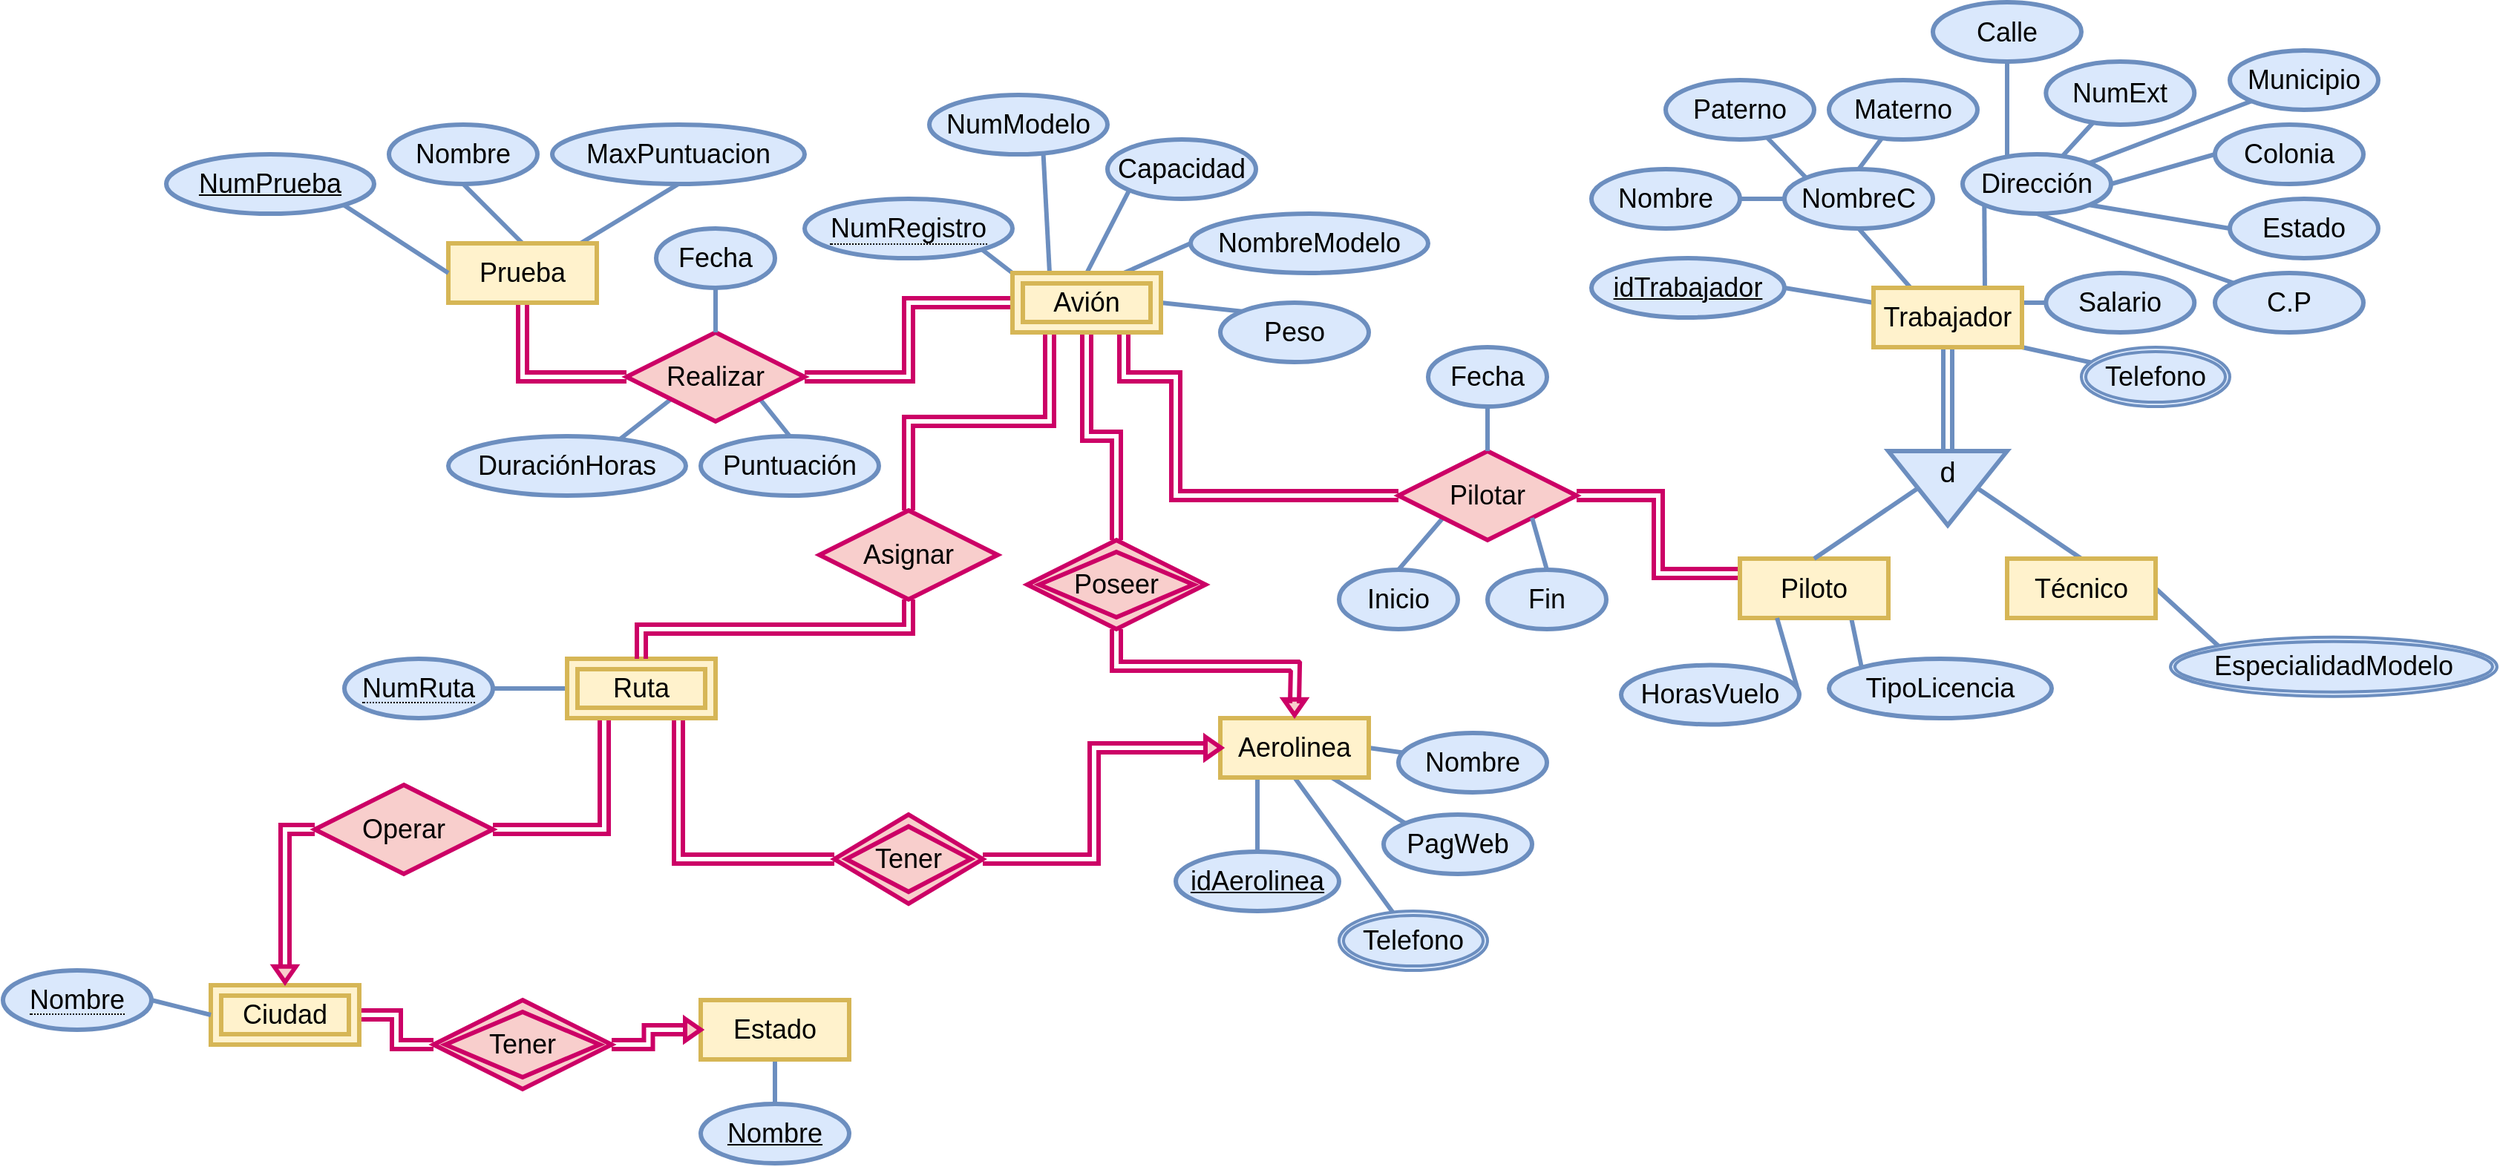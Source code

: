 <mxfile version="17.2.1" type="device"><diagram id="A4r5_tdKXb30v9q9ZxnF" name="Página-1"><mxGraphModel dx="1623" dy="566" grid="1" gridSize="10" guides="1" tooltips="1" connect="1" arrows="1" fold="1" page="1" pageScale="1" pageWidth="827" pageHeight="1169" math="0" shadow="0"><root><mxCell id="0"/><mxCell id="1" parent="0"/><mxCell id="NPXlaMfW9_YhhCIOOWwD-1" style="rounded=0;orthogonalLoop=1;jettySize=auto;html=1;exitX=0;exitY=0;exitDx=0;exitDy=0;endArrow=none;endFill=0;strokeWidth=3;entryX=1;entryY=1;entryDx=0;entryDy=0;fillColor=#dae8fc;strokeColor=#6c8ebf;" parent="1" source="NPXlaMfW9_YhhCIOOWwD-85" target="NPXlaMfW9_YhhCIOOWwD-88" edge="1"><mxGeometry relative="1" as="geometry"><mxPoint x="229.497" y="204.142" as="targetPoint"/><mxPoint x="260" y="260" as="sourcePoint"/></mxGeometry></mxCell><mxCell id="NPXlaMfW9_YhhCIOOWwD-2" style="rounded=0;orthogonalLoop=1;jettySize=auto;html=1;exitX=0.25;exitY=0;exitDx=0;exitDy=0;endArrow=none;endFill=0;strokeWidth=3;entryX=0.64;entryY=1;entryDx=0;entryDy=0;entryPerimeter=0;fillColor=#dae8fc;strokeColor=#6c8ebf;" parent="1" source="NPXlaMfW9_YhhCIOOWwD-85" target="NPXlaMfW9_YhhCIOOWwD-5" edge="1"><mxGeometry relative="1" as="geometry"><mxPoint x="196.75" y="168.844" as="targetPoint"/><mxPoint x="285" y="240" as="sourcePoint"/></mxGeometry></mxCell><mxCell id="NPXlaMfW9_YhhCIOOWwD-3" style="edgeStyle=none;rounded=0;orthogonalLoop=1;jettySize=auto;html=1;endArrow=none;endFill=0;strokeWidth=3;fillColor=#dae8fc;strokeColor=#6c8ebf;startArrow=none;exitX=0.75;exitY=0;exitDx=0;exitDy=0;entryX=0;entryY=0.5;entryDx=0;entryDy=0;" parent="1" source="NPXlaMfW9_YhhCIOOWwD-85" target="NPXlaMfW9_YhhCIOOWwD-7" edge="1"><mxGeometry relative="1" as="geometry"><mxPoint x="400" y="160" as="targetPoint"/><mxPoint x="330" y="240" as="sourcePoint"/></mxGeometry></mxCell><mxCell id="NPXlaMfW9_YhhCIOOWwD-4" style="edgeStyle=none;rounded=0;orthogonalLoop=1;jettySize=auto;html=1;exitX=1;exitY=0.5;exitDx=0;exitDy=0;endArrow=none;endFill=0;strokeWidth=3;fillColor=#dae8fc;strokeColor=#6c8ebf;entryX=0;entryY=0;entryDx=0;entryDy=0;" parent="1" source="NPXlaMfW9_YhhCIOOWwD-85" target="NPXlaMfW9_YhhCIOOWwD-8" edge="1"><mxGeometry relative="1" as="geometry"><mxPoint x="390" y="260" as="targetPoint"/><mxPoint x="360" y="260" as="sourcePoint"/></mxGeometry></mxCell><mxCell id="NPXlaMfW9_YhhCIOOWwD-5" value="&lt;font style=&quot;font-size: 18px&quot;&gt;NumModelo&lt;/font&gt;" style="ellipse;whiteSpace=wrap;html=1;align=center;strokeWidth=3;fillColor=#dae8fc;strokeColor=#6c8ebf;" parent="1" vertex="1"><mxGeometry x="194" y="100" width="120" height="40" as="geometry"/></mxCell><mxCell id="NPXlaMfW9_YhhCIOOWwD-6" value="&lt;font style=&quot;font-size: 18px&quot;&gt;Capacidad&lt;/font&gt;" style="ellipse;whiteSpace=wrap;html=1;align=center;strokeWidth=3;fillColor=#dae8fc;strokeColor=#6c8ebf;" parent="1" vertex="1"><mxGeometry x="314" y="130" width="100" height="40" as="geometry"/></mxCell><mxCell id="NPXlaMfW9_YhhCIOOWwD-7" value="&lt;font style=&quot;font-size: 18px&quot;&gt;NombreModelo&lt;/font&gt;" style="ellipse;whiteSpace=wrap;html=1;align=center;strokeWidth=3;fillColor=#dae8fc;strokeColor=#6c8ebf;" parent="1" vertex="1"><mxGeometry x="370" y="180" width="160" height="40" as="geometry"/></mxCell><mxCell id="NPXlaMfW9_YhhCIOOWwD-8" value="&lt;font style=&quot;font-size: 18px&quot;&gt;Peso&lt;/font&gt;" style="ellipse;whiteSpace=wrap;html=1;align=center;strokeWidth=3;fillColor=#dae8fc;strokeColor=#6c8ebf;" parent="1" vertex="1"><mxGeometry x="390" y="240" width="100" height="40" as="geometry"/></mxCell><mxCell id="NPXlaMfW9_YhhCIOOWwD-9" style="edgeStyle=orthogonalEdgeStyle;rounded=0;orthogonalLoop=1;jettySize=auto;html=1;exitX=0.5;exitY=1;exitDx=0;exitDy=0;entryX=0.5;entryY=0;entryDx=0;entryDy=0;fontSize=18;endArrow=none;endFill=0;strokeWidth=3;fillColor=#f8cecc;strokeColor=#CC0066;shape=link;" parent="1" source="NPXlaMfW9_YhhCIOOWwD-85" target="NPXlaMfW9_YhhCIOOWwD-87" edge="1"><mxGeometry relative="1" as="geometry"><mxPoint x="310" y="280" as="sourcePoint"/><mxPoint x="320" y="400" as="targetPoint"/></mxGeometry></mxCell><mxCell id="NPXlaMfW9_YhhCIOOWwD-10" style="edgeStyle=none;rounded=0;orthogonalLoop=1;jettySize=auto;html=1;exitX=0.5;exitY=0;exitDx=0;exitDy=0;entryX=0;entryY=1;entryDx=0;entryDy=0;fontSize=18;endArrow=none;endFill=0;strokeWidth=3;fillColor=#dae8fc;strokeColor=#6c8ebf;" parent="1" source="NPXlaMfW9_YhhCIOOWwD-85" target="NPXlaMfW9_YhhCIOOWwD-6" edge="1"><mxGeometry relative="1" as="geometry"><mxPoint x="310" y="240" as="sourcePoint"/></mxGeometry></mxCell><mxCell id="NPXlaMfW9_YhhCIOOWwD-11" style="edgeStyle=orthogonalEdgeStyle;rounded=0;orthogonalLoop=1;jettySize=auto;html=1;entryX=1;entryY=0.5;entryDx=0;entryDy=0;fontSize=18;endArrow=none;endFill=0;strokeWidth=3;fillColor=#f8cecc;strokeColor=#CC0066;shape=link;" parent="1" source="NPXlaMfW9_YhhCIOOWwD-85" target="NPXlaMfW9_YhhCIOOWwD-82" edge="1"><mxGeometry relative="1" as="geometry"><mxPoint x="260" y="270" as="sourcePoint"/></mxGeometry></mxCell><mxCell id="NPXlaMfW9_YhhCIOOWwD-12" style="rounded=0;orthogonalLoop=1;jettySize=auto;html=1;exitX=0;exitY=0.25;exitDx=0;exitDy=0;endArrow=none;endFill=0;strokeWidth=3;entryX=1;entryY=0.5;entryDx=0;entryDy=0;fillColor=#dae8fc;strokeColor=#6c8ebf;" parent="1" source="NPXlaMfW9_YhhCIOOWwD-25" target="NPXlaMfW9_YhhCIOOWwD-16" edge="1"><mxGeometry relative="1" as="geometry"><mxPoint x="730" y="260" as="targetPoint"/><mxPoint x="830" y="260" as="sourcePoint"/></mxGeometry></mxCell><mxCell id="NPXlaMfW9_YhhCIOOWwD-13" style="edgeStyle=none;rounded=0;orthogonalLoop=1;jettySize=auto;html=1;exitX=0.25;exitY=0;exitDx=0;exitDy=0;endArrow=none;endFill=0;entryX=0.5;entryY=1;entryDx=0;entryDy=0;strokeWidth=3;fillColor=#dae8fc;strokeColor=#6c8ebf;" parent="1" source="NPXlaMfW9_YhhCIOOWwD-25" target="NPXlaMfW9_YhhCIOOWwD-20" edge="1"><mxGeometry relative="1" as="geometry"><mxPoint x="880" y="120" as="targetPoint"/><mxPoint x="880" y="240" as="sourcePoint"/></mxGeometry></mxCell><mxCell id="NPXlaMfW9_YhhCIOOWwD-14" style="edgeStyle=none;rounded=0;orthogonalLoop=1;jettySize=auto;html=1;exitX=0.75;exitY=0;exitDx=0;exitDy=0;endArrow=none;endFill=0;strokeWidth=3;entryX=0;entryY=1;entryDx=0;entryDy=0;fillColor=#dae8fc;strokeColor=#6c8ebf;" parent="1" source="NPXlaMfW9_YhhCIOOWwD-25" target="NPXlaMfW9_YhhCIOOWwD-49" edge="1"><mxGeometry relative="1" as="geometry"><mxPoint x="953.531" y="196.968" as="targetPoint"/><mxPoint x="905" y="240" as="sourcePoint"/></mxGeometry></mxCell><mxCell id="NPXlaMfW9_YhhCIOOWwD-15" style="edgeStyle=none;rounded=0;orthogonalLoop=1;jettySize=auto;html=1;exitX=1;exitY=0.25;exitDx=0;exitDy=0;endArrow=none;endFill=0;strokeWidth=3;entryX=0;entryY=0.5;entryDx=0;entryDy=0;fillColor=#dae8fc;strokeColor=#6c8ebf;" parent="1" source="NPXlaMfW9_YhhCIOOWwD-25" target="NPXlaMfW9_YhhCIOOWwD-21" edge="1"><mxGeometry relative="1" as="geometry"><mxPoint x="960" y="260" as="targetPoint"/><mxPoint x="930" y="260" as="sourcePoint"/></mxGeometry></mxCell><mxCell id="NPXlaMfW9_YhhCIOOWwD-16" value="&lt;span style=&quot;font-size: 18px&quot;&gt;idTrabajador&lt;/span&gt;" style="ellipse;whiteSpace=wrap;html=1;align=center;fontStyle=4;strokeWidth=3;fillColor=#dae8fc;strokeColor=#6c8ebf;" parent="1" vertex="1"><mxGeometry x="640" y="210" width="130" height="40" as="geometry"/></mxCell><mxCell id="NPXlaMfW9_YhhCIOOWwD-17" style="edgeStyle=none;rounded=0;orthogonalLoop=1;jettySize=auto;html=1;exitX=0;exitY=0;exitDx=0;exitDy=0;endArrow=none;endFill=0;strokeWidth=3;fillColor=#dae8fc;strokeColor=#6c8ebf;" parent="1" source="NPXlaMfW9_YhhCIOOWwD-20" target="NPXlaMfW9_YhhCIOOWwD-27" edge="1"><mxGeometry relative="1" as="geometry"><mxPoint x="880" y="50" as="targetPoint"/></mxGeometry></mxCell><mxCell id="NPXlaMfW9_YhhCIOOWwD-18" style="edgeStyle=none;rounded=0;orthogonalLoop=1;jettySize=auto;html=1;exitX=0;exitY=0.5;exitDx=0;exitDy=0;endArrow=none;endFill=0;strokeWidth=3;fillColor=#dae8fc;strokeColor=#6c8ebf;" parent="1" source="NPXlaMfW9_YhhCIOOWwD-20" target="NPXlaMfW9_YhhCIOOWwD-26" edge="1"><mxGeometry relative="1" as="geometry"><mxPoint x="800" y="80" as="targetPoint"/></mxGeometry></mxCell><mxCell id="NPXlaMfW9_YhhCIOOWwD-19" style="edgeStyle=none;rounded=0;orthogonalLoop=1;jettySize=auto;html=1;exitX=0.5;exitY=0;exitDx=0;exitDy=0;endArrow=none;endFill=0;strokeWidth=3;fillColor=#dae8fc;strokeColor=#6c8ebf;" parent="1" source="NPXlaMfW9_YhhCIOOWwD-20" target="NPXlaMfW9_YhhCIOOWwD-28" edge="1"><mxGeometry relative="1" as="geometry"><mxPoint x="960" y="80" as="targetPoint"/></mxGeometry></mxCell><mxCell id="NPXlaMfW9_YhhCIOOWwD-20" value="&lt;font style=&quot;font-size: 18px&quot;&gt;NombreC&lt;/font&gt;" style="ellipse;whiteSpace=wrap;html=1;align=center;strokeWidth=3;fillColor=#dae8fc;strokeColor=#6c8ebf;" parent="1" vertex="1"><mxGeometry x="770" y="150" width="100" height="40" as="geometry"/></mxCell><mxCell id="NPXlaMfW9_YhhCIOOWwD-21" value="&lt;font style=&quot;font-size: 18px&quot;&gt;Salario&lt;/font&gt;" style="ellipse;whiteSpace=wrap;html=1;align=center;strokeWidth=3;fillColor=#dae8fc;strokeColor=#6c8ebf;" parent="1" vertex="1"><mxGeometry x="946.15" y="220" width="100" height="40" as="geometry"/></mxCell><mxCell id="NPXlaMfW9_YhhCIOOWwD-22" style="edgeStyle=none;rounded=0;orthogonalLoop=1;jettySize=auto;html=1;exitX=1;exitY=1;exitDx=0;exitDy=0;endArrow=none;endFill=0;strokeWidth=3;fillColor=#dae8fc;strokeColor=#6c8ebf;" parent="1" source="NPXlaMfW9_YhhCIOOWwD-25" target="NPXlaMfW9_YhhCIOOWwD-29" edge="1"><mxGeometry relative="1" as="geometry"><mxPoint x="986.147" y="315.281" as="targetPoint"/></mxGeometry></mxCell><mxCell id="NPXlaMfW9_YhhCIOOWwD-23" style="edgeStyle=orthogonalEdgeStyle;rounded=0;orthogonalLoop=1;jettySize=auto;html=1;exitX=0;exitY=0.25;exitDx=0;exitDy=0;entryX=1;entryY=0.5;entryDx=0;entryDy=0;fontSize=18;endArrow=none;endFill=0;strokeWidth=3;fillColor=#f8cecc;strokeColor=#CC0066;shape=link;" parent="1" source="NPXlaMfW9_YhhCIOOWwD-62" target="NPXlaMfW9_YhhCIOOWwD-60" edge="1"><mxGeometry relative="1" as="geometry"/></mxCell><mxCell id="NPXlaMfW9_YhhCIOOWwD-24" style="edgeStyle=none;rounded=0;orthogonalLoop=1;jettySize=auto;html=1;exitX=0.5;exitY=1;exitDx=0;exitDy=0;entryX=0.5;entryY=1;entryDx=0;entryDy=0;fontSize=18;endArrow=none;endFill=0;strokeWidth=3;entryPerimeter=0;shape=link;fillColor=#dae8fc;strokeColor=#6c8ebf;" parent="1" source="NPXlaMfW9_YhhCIOOWwD-25" target="NPXlaMfW9_YhhCIOOWwD-68" edge="1"><mxGeometry relative="1" as="geometry"/></mxCell><mxCell id="NPXlaMfW9_YhhCIOOWwD-25" value="&lt;span style=&quot;font-size: 18px&quot;&gt;Trabajador&lt;/span&gt;" style="whiteSpace=wrap;html=1;align=center;strokeWidth=3;fillColor=#fff2cc;strokeColor=#d6b656;" parent="1" vertex="1"><mxGeometry x="830" y="230" width="100" height="40" as="geometry"/></mxCell><mxCell id="NPXlaMfW9_YhhCIOOWwD-26" value="&lt;font style=&quot;font-size: 18px&quot;&gt;Nombre&lt;/font&gt;" style="ellipse;whiteSpace=wrap;html=1;align=center;strokeWidth=3;fillColor=#dae8fc;strokeColor=#6c8ebf;" parent="1" vertex="1"><mxGeometry x="640" y="150" width="100" height="40" as="geometry"/></mxCell><mxCell id="NPXlaMfW9_YhhCIOOWwD-27" value="&lt;font style=&quot;font-size: 18px&quot;&gt;Paterno&lt;/font&gt;" style="ellipse;whiteSpace=wrap;html=1;align=center;strokeWidth=3;fillColor=#dae8fc;strokeColor=#6c8ebf;" parent="1" vertex="1"><mxGeometry x="690" y="90" width="100" height="40" as="geometry"/></mxCell><mxCell id="NPXlaMfW9_YhhCIOOWwD-28" value="&lt;font style=&quot;font-size: 18px&quot;&gt;Materno&lt;/font&gt;" style="ellipse;whiteSpace=wrap;html=1;align=center;strokeWidth=3;fillColor=#dae8fc;strokeColor=#6c8ebf;" parent="1" vertex="1"><mxGeometry x="800" y="90" width="100" height="40" as="geometry"/></mxCell><mxCell id="NPXlaMfW9_YhhCIOOWwD-29" value="&lt;font style=&quot;font-size: 18px&quot;&gt;Telefono&lt;/font&gt;" style="ellipse;shape=doubleEllipse;margin=3;whiteSpace=wrap;html=1;align=center;strokeWidth=2;fillColor=#dae8fc;strokeColor=#6c8ebf;" parent="1" vertex="1"><mxGeometry x="969.997" y="270.001" width="100" height="40" as="geometry"/></mxCell><mxCell id="NPXlaMfW9_YhhCIOOWwD-30" style="edgeStyle=none;rounded=0;orthogonalLoop=1;jettySize=auto;html=1;exitX=0.75;exitY=1;exitDx=0;exitDy=0;endArrow=none;endFill=0;strokeWidth=3;entryX=0;entryY=0;entryDx=0;entryDy=0;fillColor=#dae8fc;strokeColor=#6c8ebf;" parent="1" source="NPXlaMfW9_YhhCIOOWwD-35" target="NPXlaMfW9_YhhCIOOWwD-31" edge="1"><mxGeometry relative="1" as="geometry"><mxPoint x="340" y="580" as="targetPoint"/><mxPoint x="340" y="700" as="sourcePoint"/></mxGeometry></mxCell><mxCell id="NPXlaMfW9_YhhCIOOWwD-31" value="&lt;font style=&quot;font-size: 18px&quot;&gt;PagWeb&lt;/font&gt;" style="ellipse;whiteSpace=wrap;html=1;align=center;strokeWidth=3;fillColor=#dae8fc;strokeColor=#6c8ebf;" parent="1" vertex="1"><mxGeometry x="500" y="585" width="100" height="40" as="geometry"/></mxCell><mxCell id="NPXlaMfW9_YhhCIOOWwD-32" style="edgeStyle=none;rounded=0;orthogonalLoop=1;jettySize=auto;html=1;exitX=0.5;exitY=1;exitDx=0;exitDy=0;endArrow=none;endFill=0;strokeWidth=3;fillColor=#dae8fc;strokeColor=#6c8ebf;" parent="1" source="NPXlaMfW9_YhhCIOOWwD-35" target="NPXlaMfW9_YhhCIOOWwD-36" edge="1"><mxGeometry relative="1" as="geometry"><mxPoint x="446.147" y="775.281" as="targetPoint"/></mxGeometry></mxCell><mxCell id="NPXlaMfW9_YhhCIOOWwD-33" style="edgeStyle=none;rounded=0;orthogonalLoop=1;jettySize=auto;html=1;exitX=1;exitY=0.5;exitDx=0;exitDy=0;endArrow=none;endFill=0;strokeWidth=3;fillColor=#dae8fc;strokeColor=#6c8ebf;" parent="1" source="NPXlaMfW9_YhhCIOOWwD-35" target="NPXlaMfW9_YhhCIOOWwD-38" edge="1"><mxGeometry relative="1" as="geometry"><mxPoint x="480.0" y="640" as="targetPoint"/></mxGeometry></mxCell><mxCell id="NPXlaMfW9_YhhCIOOWwD-34" style="rounded=0;orthogonalLoop=1;jettySize=auto;html=1;exitX=0.25;exitY=1;exitDx=0;exitDy=0;entryX=0.5;entryY=0;entryDx=0;entryDy=0;fontSize=18;endArrow=none;endFill=0;strokeWidth=3;fillColor=#dae8fc;strokeColor=#6c8ebf;" parent="1" source="NPXlaMfW9_YhhCIOOWwD-35" target="NPXlaMfW9_YhhCIOOWwD-37" edge="1"><mxGeometry relative="1" as="geometry"/></mxCell><mxCell id="NPXlaMfW9_YhhCIOOWwD-35" value="&lt;font style=&quot;font-size: 18px&quot;&gt;Aerolinea&lt;/font&gt;" style="whiteSpace=wrap;html=1;align=center;strokeWidth=3;fillColor=#fff2cc;strokeColor=#d6b656;" parent="1" vertex="1"><mxGeometry x="390" y="520" width="100" height="40" as="geometry"/></mxCell><mxCell id="NPXlaMfW9_YhhCIOOWwD-36" value="&lt;font style=&quot;font-size: 18px&quot;&gt;Telefono&lt;/font&gt;" style="ellipse;shape=doubleEllipse;margin=3;whiteSpace=wrap;html=1;align=center;strokeWidth=2;fillColor=#dae8fc;strokeColor=#6c8ebf;" parent="1" vertex="1"><mxGeometry x="469.997" y="650.001" width="100" height="40" as="geometry"/></mxCell><mxCell id="NPXlaMfW9_YhhCIOOWwD-37" value="&lt;font style=&quot;font-size: 18px&quot;&gt;idAerolinea&lt;/font&gt;" style="ellipse;whiteSpace=wrap;html=1;align=center;fontStyle=4;strokeWidth=3;fillColor=#dae8fc;strokeColor=#6c8ebf;" parent="1" vertex="1"><mxGeometry x="360" y="610" width="110" height="40" as="geometry"/></mxCell><mxCell id="NPXlaMfW9_YhhCIOOWwD-38" value="&lt;font style=&quot;font-size: 18px&quot;&gt;Nombre&lt;/font&gt;" style="ellipse;whiteSpace=wrap;html=1;align=center;strokeWidth=3;fillColor=#dae8fc;strokeColor=#6c8ebf;" parent="1" vertex="1"><mxGeometry x="510.0" y="530" width="100" height="40" as="geometry"/></mxCell><mxCell id="NPXlaMfW9_YhhCIOOWwD-39" style="edgeStyle=orthogonalEdgeStyle;rounded=0;orthogonalLoop=1;jettySize=auto;html=1;exitX=0.75;exitY=1;exitDx=0;exitDy=0;entryX=0;entryY=0.5;entryDx=0;entryDy=0;fontSize=18;endArrow=none;endFill=0;strokeWidth=3;fillColor=#f8cecc;strokeColor=#CC0066;shape=link;" parent="1" source="NPXlaMfW9_YhhCIOOWwD-104" target="NPXlaMfW9_YhhCIOOWwD-102" edge="1"><mxGeometry relative="1" as="geometry"><mxPoint x="25" y="530" as="sourcePoint"/><mxPoint x="130" y="615" as="targetPoint"/></mxGeometry></mxCell><mxCell id="NPXlaMfW9_YhhCIOOWwD-40" style="edgeStyle=orthogonalEdgeStyle;rounded=0;orthogonalLoop=1;jettySize=auto;html=1;exitX=0.25;exitY=1;exitDx=0;exitDy=0;entryX=1;entryY=0.5;entryDx=0;entryDy=0;fontSize=18;fillColor=#f8cecc;strokeColor=#CC0066;strokeWidth=3;endArrow=none;endFill=0;shape=link;" parent="1" source="NPXlaMfW9_YhhCIOOWwD-104" target="NPXlaMfW9_YhhCIOOWwD-103" edge="1"><mxGeometry relative="1" as="geometry"><mxPoint x="-24.75" y="532.575" as="sourcePoint"/><mxPoint x="-130" y="615" as="targetPoint"/></mxGeometry></mxCell><mxCell id="NPXlaMfW9_YhhCIOOWwD-41" style="edgeStyle=orthogonalEdgeStyle;rounded=0;orthogonalLoop=1;jettySize=auto;html=1;exitX=0;exitY=0.5;exitDx=0;exitDy=0;endArrow=none;endFill=0;strokeWidth=3;fontSize=18;entryX=1;entryY=0.5;entryDx=0;entryDy=0;fillColor=#dae8fc;strokeColor=#6c8ebf;" parent="1" source="NPXlaMfW9_YhhCIOOWwD-104" target="NPXlaMfW9_YhhCIOOWwD-101" edge="1"><mxGeometry relative="1" as="geometry"><mxPoint x="-100" y="504.25" as="targetPoint"/><mxPoint x="-50" y="500" as="sourcePoint"/></mxGeometry></mxCell><mxCell id="NPXlaMfW9_YhhCIOOWwD-42" style="edgeStyle=orthogonalEdgeStyle;rounded=0;orthogonalLoop=1;jettySize=auto;html=1;exitX=0.5;exitY=0;exitDx=0;exitDy=0;entryX=0.25;entryY=1;entryDx=0;entryDy=0;fontSize=18;endArrow=none;endFill=0;fillColor=#f8cecc;strokeColor=#CC0066;strokeWidth=3;shape=link;" parent="1" source="NPXlaMfW9_YhhCIOOWwD-44" target="NPXlaMfW9_YhhCIOOWwD-85" edge="1"><mxGeometry relative="1" as="geometry"><mxPoint x="285" y="280" as="targetPoint"/></mxGeometry></mxCell><mxCell id="NPXlaMfW9_YhhCIOOWwD-43" style="edgeStyle=orthogonalEdgeStyle;rounded=0;orthogonalLoop=1;jettySize=auto;html=1;exitX=0.5;exitY=1;exitDx=0;exitDy=0;entryX=0.5;entryY=0;entryDx=0;entryDy=0;fontSize=18;endArrow=none;endFill=0;fillColor=#f8cecc;strokeColor=#CC0066;strokeWidth=3;shape=link;startArrow=none;" parent="1" source="NPXlaMfW9_YhhCIOOWwD-104" edge="1"><mxGeometry relative="1" as="geometry"><mxPoint y="490" as="targetPoint"/></mxGeometry></mxCell><mxCell id="NPXlaMfW9_YhhCIOOWwD-44" value="&lt;font style=&quot;font-size: 18px&quot;&gt;Asignar&lt;/font&gt;" style="shape=rhombus;perimeter=rhombusPerimeter;whiteSpace=wrap;html=1;align=center;strokeWidth=3;fillColor=#f8cecc;strokeColor=#CC0066;" parent="1" vertex="1"><mxGeometry x="120" y="380" width="120" height="60" as="geometry"/></mxCell><mxCell id="NPXlaMfW9_YhhCIOOWwD-45" style="edgeStyle=none;rounded=0;orthogonalLoop=1;jettySize=auto;html=1;fontSize=18;endArrow=none;endFill=0;strokeWidth=3;entryX=0.5;entryY=1;entryDx=0;entryDy=0;exitX=0.3;exitY=0.25;exitDx=0;exitDy=0;exitPerimeter=0;fillColor=#dae8fc;strokeColor=#6c8ebf;" parent="1" source="NPXlaMfW9_YhhCIOOWwD-49" target="NPXlaMfW9_YhhCIOOWwD-57" edge="1"><mxGeometry relative="1" as="geometry"><mxPoint x="1105.038" y="162.171" as="targetPoint"/><mxPoint x="950" y="150" as="sourcePoint"/></mxGeometry></mxCell><mxCell id="NPXlaMfW9_YhhCIOOWwD-46" style="edgeStyle=none;rounded=0;orthogonalLoop=1;jettySize=auto;html=1;entryX=0;entryY=0.5;entryDx=0;entryDy=0;fontSize=18;endArrow=none;endFill=0;strokeWidth=3;startArrow=none;exitX=1;exitY=0.5;exitDx=0;exitDy=0;fillColor=#dae8fc;strokeColor=#6c8ebf;" parent="1" source="NPXlaMfW9_YhhCIOOWwD-49" target="NPXlaMfW9_YhhCIOOWwD-51" edge="1"><mxGeometry relative="1" as="geometry"><mxPoint x="1010" y="150" as="sourcePoint"/></mxGeometry></mxCell><mxCell id="NPXlaMfW9_YhhCIOOWwD-47" style="edgeStyle=none;rounded=0;orthogonalLoop=1;jettySize=auto;html=1;entryX=0;entryY=1;entryDx=0;entryDy=0;fontSize=18;endArrow=none;endFill=0;strokeWidth=3;exitX=1;exitY=0;exitDx=0;exitDy=0;fillColor=#dae8fc;strokeColor=#6c8ebf;" parent="1" source="NPXlaMfW9_YhhCIOOWwD-49" target="NPXlaMfW9_YhhCIOOWwD-52" edge="1"><mxGeometry relative="1" as="geometry"><mxPoint x="1216" y="232.5" as="sourcePoint"/></mxGeometry></mxCell><mxCell id="NPXlaMfW9_YhhCIOOWwD-48" style="edgeStyle=none;rounded=0;orthogonalLoop=1;jettySize=auto;html=1;fontSize=18;endArrow=none;endFill=0;strokeWidth=3;exitX=0.5;exitY=1;exitDx=0;exitDy=0;fillColor=#dae8fc;strokeColor=#6c8ebf;" parent="1" source="NPXlaMfW9_YhhCIOOWwD-49" target="NPXlaMfW9_YhhCIOOWwD-55" edge="1"><mxGeometry relative="1" as="geometry"><mxPoint x="1216" y="262.5" as="sourcePoint"/></mxGeometry></mxCell><mxCell id="NPXlaMfW9_YhhCIOOWwD-49" value="Dirección" style="ellipse;whiteSpace=wrap;html=1;align=center;fontSize=18;strokeWidth=3;fillColor=#dae8fc;strokeColor=#6c8ebf;" parent="1" vertex="1"><mxGeometry x="890" y="140" width="100" height="40" as="geometry"/></mxCell><mxCell id="NPXlaMfW9_YhhCIOOWwD-50" style="edgeStyle=none;rounded=0;orthogonalLoop=1;jettySize=auto;html=1;fontSize=18;endArrow=none;endFill=0;strokeWidth=3;fillColor=#dae8fc;strokeColor=#6c8ebf;" parent="1" source="NPXlaMfW9_YhhCIOOWwD-58" target="NPXlaMfW9_YhhCIOOWwD-49" edge="1"><mxGeometry relative="1" as="geometry"/></mxCell><mxCell id="NPXlaMfW9_YhhCIOOWwD-51" value="Colonia" style="ellipse;whiteSpace=wrap;html=1;align=center;fontSize=18;strokeWidth=3;fillColor=#dae8fc;strokeColor=#6c8ebf;" parent="1" vertex="1"><mxGeometry x="1060" y="120" width="100" height="40" as="geometry"/></mxCell><mxCell id="NPXlaMfW9_YhhCIOOWwD-52" value="Municipio" style="ellipse;whiteSpace=wrap;html=1;align=center;fontSize=18;strokeWidth=3;fillColor=#dae8fc;strokeColor=#6c8ebf;" parent="1" vertex="1"><mxGeometry x="1070" y="70" width="100" height="40" as="geometry"/></mxCell><mxCell id="NPXlaMfW9_YhhCIOOWwD-53" style="edgeStyle=none;rounded=0;orthogonalLoop=1;jettySize=auto;html=1;exitX=0;exitY=0.5;exitDx=0;exitDy=0;fontSize=18;endArrow=none;endFill=0;strokeWidth=3;entryX=1;entryY=1;entryDx=0;entryDy=0;fillColor=#dae8fc;strokeColor=#6c8ebf;" parent="1" source="NPXlaMfW9_YhhCIOOWwD-54" target="NPXlaMfW9_YhhCIOOWwD-49" edge="1"><mxGeometry relative="1" as="geometry"><mxPoint x="1216" y="242.5" as="targetPoint"/></mxGeometry></mxCell><mxCell id="NPXlaMfW9_YhhCIOOWwD-54" value="Estado" style="ellipse;whiteSpace=wrap;html=1;align=center;fontSize=18;strokeWidth=3;fillColor=#dae8fc;strokeColor=#6c8ebf;" parent="1" vertex="1"><mxGeometry x="1070" y="170" width="100" height="40" as="geometry"/></mxCell><mxCell id="NPXlaMfW9_YhhCIOOWwD-55" value="C.P" style="ellipse;whiteSpace=wrap;html=1;align=center;fontSize=18;strokeWidth=3;fillColor=#dae8fc;strokeColor=#6c8ebf;" parent="1" vertex="1"><mxGeometry x="1060" y="220" width="100" height="40" as="geometry"/></mxCell><mxCell id="NPXlaMfW9_YhhCIOOWwD-56" style="edgeStyle=none;shape=link;rounded=0;orthogonalLoop=1;jettySize=auto;html=1;exitX=0.5;exitY=0;exitDx=0;exitDy=0;fontSize=27;endArrow=none;endFill=0;strokeWidth=3;fillColor=#dae8fc;strokeColor=#6c8ebf;" parent="1" source="NPXlaMfW9_YhhCIOOWwD-49" target="NPXlaMfW9_YhhCIOOWwD-49" edge="1"><mxGeometry relative="1" as="geometry"/></mxCell><mxCell id="NPXlaMfW9_YhhCIOOWwD-57" value="Calle" style="ellipse;whiteSpace=wrap;html=1;align=center;fontSize=18;strokeWidth=3;fillColor=#dae8fc;strokeColor=#6c8ebf;" parent="1" vertex="1"><mxGeometry x="870" y="37.5" width="100" height="40" as="geometry"/></mxCell><mxCell id="NPXlaMfW9_YhhCIOOWwD-58" value="NumExt" style="ellipse;whiteSpace=wrap;html=1;align=center;fontSize=18;strokeWidth=3;fillColor=#dae8fc;strokeColor=#6c8ebf;" parent="1" vertex="1"><mxGeometry x="946.15" y="77.5" width="100" height="42.5" as="geometry"/></mxCell><mxCell id="NPXlaMfW9_YhhCIOOWwD-59" style="edgeStyle=none;rounded=0;orthogonalLoop=1;jettySize=auto;html=1;exitX=0;exitY=1;exitDx=0;exitDy=0;entryX=0.5;entryY=0;entryDx=0;entryDy=0;fontSize=18;endArrow=none;endFill=0;strokeColor=#6c8ebf;strokeWidth=3;fillColor=#dae8fc;" parent="1" source="NPXlaMfW9_YhhCIOOWwD-60" target="NPXlaMfW9_YhhCIOOWwD-91" edge="1"><mxGeometry relative="1" as="geometry"/></mxCell><mxCell id="NPXlaMfW9_YhhCIOOWwD-60" value="&lt;span style=&quot;font-size: 18px&quot;&gt;Pilotar&lt;/span&gt;" style="shape=rhombus;perimeter=rhombusPerimeter;whiteSpace=wrap;html=1;align=center;strokeWidth=3;fillColor=#f8cecc;strokeColor=#CC0066;" parent="1" vertex="1"><mxGeometry x="510" y="340" width="120" height="60" as="geometry"/></mxCell><mxCell id="NPXlaMfW9_YhhCIOOWwD-61" style="rounded=0;orthogonalLoop=1;jettySize=auto;html=1;exitX=0.75;exitY=1;exitDx=0;exitDy=0;entryX=0;entryY=0;entryDx=0;entryDy=0;fontSize=18;endArrow=none;endFill=0;strokeWidth=3;fillColor=#dae8fc;strokeColor=#6c8ebf;" parent="1" source="NPXlaMfW9_YhhCIOOWwD-62" target="NPXlaMfW9_YhhCIOOWwD-65" edge="1"><mxGeometry relative="1" as="geometry"/></mxCell><mxCell id="NPXlaMfW9_YhhCIOOWwD-62" value="&lt;font style=&quot;font-size: 18px&quot;&gt;Piloto&lt;/font&gt;" style="whiteSpace=wrap;html=1;align=center;strokeWidth=3;fillColor=#fff2cc;strokeColor=#d6b656;" parent="1" vertex="1"><mxGeometry x="740" y="412.5" width="100" height="40" as="geometry"/></mxCell><mxCell id="NPXlaMfW9_YhhCIOOWwD-63" style="rounded=0;orthogonalLoop=1;jettySize=auto;html=1;exitX=1;exitY=0.5;exitDx=0;exitDy=0;entryX=0.25;entryY=1;entryDx=0;entryDy=0;fontSize=18;endArrow=none;endFill=0;strokeWidth=3;fillColor=#dae8fc;strokeColor=#6c8ebf;" parent="1" source="NPXlaMfW9_YhhCIOOWwD-64" target="NPXlaMfW9_YhhCIOOWwD-62" edge="1"><mxGeometry relative="1" as="geometry"/></mxCell><mxCell id="NPXlaMfW9_YhhCIOOWwD-64" value="&lt;font style=&quot;font-size: 18px&quot;&gt;HorasVuelo&lt;/font&gt;" style="ellipse;whiteSpace=wrap;html=1;align=center;strokeWidth=3;fillColor=#dae8fc;strokeColor=#6c8ebf;" parent="1" vertex="1"><mxGeometry x="660" y="484.25" width="120" height="40" as="geometry"/></mxCell><mxCell id="NPXlaMfW9_YhhCIOOWwD-65" value="&lt;span style=&quot;font-size: 18px&quot;&gt;TipoLicencia&lt;/span&gt;" style="ellipse;whiteSpace=wrap;html=1;align=center;strokeWidth=3;fillColor=#dae8fc;strokeColor=#6c8ebf;" parent="1" vertex="1"><mxGeometry x="800" y="480" width="150" height="40" as="geometry"/></mxCell><mxCell id="NPXlaMfW9_YhhCIOOWwD-66" style="edgeStyle=none;rounded=0;orthogonalLoop=1;jettySize=auto;html=1;exitX=0;exitY=0;exitDx=20;exitDy=25;exitPerimeter=0;entryX=0.5;entryY=0;entryDx=0;entryDy=0;fontSize=27;endArrow=none;endFill=0;strokeWidth=3;fillColor=#dae8fc;strokeColor=#6c8ebf;" parent="1" source="NPXlaMfW9_YhhCIOOWwD-68" target="NPXlaMfW9_YhhCIOOWwD-70" edge="1"><mxGeometry relative="1" as="geometry"/></mxCell><mxCell id="NPXlaMfW9_YhhCIOOWwD-67" style="edgeStyle=none;rounded=0;orthogonalLoop=1;jettySize=auto;html=1;exitX=0;exitY=0;exitDx=60;exitDy=25;exitPerimeter=0;entryX=0.5;entryY=0;entryDx=0;entryDy=0;fontSize=27;endArrow=none;endFill=0;strokeWidth=3;fillColor=#dae8fc;strokeColor=#6c8ebf;" parent="1" source="NPXlaMfW9_YhhCIOOWwD-68" target="NPXlaMfW9_YhhCIOOWwD-62" edge="1"><mxGeometry relative="1" as="geometry"><mxPoint x="810" y="412.5" as="targetPoint"/></mxGeometry></mxCell><mxCell id="NPXlaMfW9_YhhCIOOWwD-68" value="" style="verticalLabelPosition=bottom;verticalAlign=top;html=1;shape=mxgraph.basic.acute_triangle;dx=0.5;fontSize=27;strokeWidth=3;rotation=-180;fillColor=#dae8fc;strokeColor=#6c8ebf;" parent="1" vertex="1"><mxGeometry x="840" y="340" width="80" height="50" as="geometry"/></mxCell><mxCell id="NPXlaMfW9_YhhCIOOWwD-69" style="edgeStyle=none;rounded=0;orthogonalLoop=1;jettySize=auto;html=1;exitX=1;exitY=0.5;exitDx=0;exitDy=0;entryX=0;entryY=0;entryDx=0;entryDy=0;fontSize=18;endArrow=none;endFill=0;strokeColor=#6c8ebf;strokeWidth=3;fillColor=#dae8fc;" parent="1" source="NPXlaMfW9_YhhCIOOWwD-70" target="NPXlaMfW9_YhhCIOOWwD-100" edge="1"><mxGeometry relative="1" as="geometry"/></mxCell><mxCell id="NPXlaMfW9_YhhCIOOWwD-70" value="Técnico" style="whiteSpace=wrap;html=1;align=center;fontSize=18;strokeWidth=3;fillColor=#fff2cc;strokeColor=#d6b656;" parent="1" vertex="1"><mxGeometry x="920" y="412.5" width="100" height="40" as="geometry"/></mxCell><mxCell id="NPXlaMfW9_YhhCIOOWwD-71" value="&lt;span style=&quot;font-size: 19px&quot;&gt;d&lt;/span&gt;" style="text;html=1;align=center;verticalAlign=middle;whiteSpace=wrap;rounded=0;fontSize=18;strokeWidth=3;" parent="1" vertex="1"><mxGeometry x="850" y="340" width="60" height="30" as="geometry"/></mxCell><mxCell id="NPXlaMfW9_YhhCIOOWwD-72" style="edgeStyle=none;rounded=0;orthogonalLoop=1;jettySize=auto;html=1;exitX=0.5;exitY=1;exitDx=0;exitDy=0;entryX=0.5;entryY=0;entryDx=0;entryDy=0;fontSize=18;endArrow=none;endFill=0;strokeWidth=3;fillColor=#dae8fc;strokeColor=#6c8ebf;" parent="1" source="NPXlaMfW9_YhhCIOOWwD-73" target="NPXlaMfW9_YhhCIOOWwD-77" edge="1"><mxGeometry relative="1" as="geometry"/></mxCell><mxCell id="NPXlaMfW9_YhhCIOOWwD-73" value="Nombre" style="ellipse;whiteSpace=wrap;html=1;align=center;strokeWidth=3;fontSize=18;fillColor=#dae8fc;strokeColor=#6c8ebf;" parent="1" vertex="1"><mxGeometry x="-170" y="120" width="100" height="40" as="geometry"/></mxCell><mxCell id="NPXlaMfW9_YhhCIOOWwD-74" style="edgeStyle=none;rounded=0;orthogonalLoop=1;jettySize=auto;html=1;exitX=0.5;exitY=1;exitDx=0;exitDy=0;entryX=0.89;entryY=0;entryDx=0;entryDy=0;entryPerimeter=0;fontSize=18;endArrow=none;endFill=0;strokeWidth=3;fillColor=#dae8fc;strokeColor=#6c8ebf;" parent="1" source="NPXlaMfW9_YhhCIOOWwD-75" target="NPXlaMfW9_YhhCIOOWwD-77" edge="1"><mxGeometry relative="1" as="geometry"/></mxCell><mxCell id="NPXlaMfW9_YhhCIOOWwD-75" value="MaxPuntuacion" style="ellipse;whiteSpace=wrap;html=1;align=center;strokeWidth=3;fontSize=18;fillColor=#dae8fc;strokeColor=#6c8ebf;" parent="1" vertex="1"><mxGeometry x="-60" y="120" width="170" height="40" as="geometry"/></mxCell><mxCell id="NPXlaMfW9_YhhCIOOWwD-76" style="edgeStyle=orthogonalEdgeStyle;rounded=0;orthogonalLoop=1;jettySize=auto;html=1;exitX=0.5;exitY=1;exitDx=0;exitDy=0;entryX=0;entryY=0.5;entryDx=0;entryDy=0;fontSize=18;endArrow=none;endFill=0;strokeWidth=3;fillColor=#f8cecc;strokeColor=#CC0066;shape=link;" parent="1" source="NPXlaMfW9_YhhCIOOWwD-77" target="NPXlaMfW9_YhhCIOOWwD-82" edge="1"><mxGeometry relative="1" as="geometry"/></mxCell><mxCell id="NPXlaMfW9_YhhCIOOWwD-77" value="Prueba" style="whiteSpace=wrap;html=1;align=center;strokeWidth=3;fontSize=18;fillColor=#fff2cc;strokeColor=#D6B656;" parent="1" vertex="1"><mxGeometry x="-130" y="200" width="100" height="40" as="geometry"/></mxCell><mxCell id="NPXlaMfW9_YhhCIOOWwD-78" style="rounded=0;orthogonalLoop=1;jettySize=auto;html=1;exitX=1;exitY=1;exitDx=0;exitDy=0;entryX=0;entryY=0.5;entryDx=0;entryDy=0;fontSize=18;endArrow=none;endFill=0;strokeWidth=3;fillColor=#dae8fc;strokeColor=#6c8ebf;" parent="1" source="NPXlaMfW9_YhhCIOOWwD-79" target="NPXlaMfW9_YhhCIOOWwD-77" edge="1"><mxGeometry relative="1" as="geometry"/></mxCell><mxCell id="NPXlaMfW9_YhhCIOOWwD-79" value="NumPrueba" style="ellipse;whiteSpace=wrap;html=1;align=center;fontStyle=4;strokeWidth=3;fontSize=18;fillColor=#dae8fc;strokeColor=#6c8ebf;" parent="1" vertex="1"><mxGeometry x="-320" y="140" width="140" height="40" as="geometry"/></mxCell><mxCell id="NPXlaMfW9_YhhCIOOWwD-80" style="edgeStyle=none;rounded=0;orthogonalLoop=1;jettySize=auto;html=1;exitX=1;exitY=1;exitDx=0;exitDy=0;entryX=0.5;entryY=0;entryDx=0;entryDy=0;fontSize=18;endArrow=none;endFill=0;strokeColor=#6c8ebf;strokeWidth=3;fillColor=#dae8fc;" parent="1" source="NPXlaMfW9_YhhCIOOWwD-82" target="NPXlaMfW9_YhhCIOOWwD-99" edge="1"><mxGeometry relative="1" as="geometry"/></mxCell><mxCell id="NPXlaMfW9_YhhCIOOWwD-81" style="edgeStyle=none;rounded=0;orthogonalLoop=1;jettySize=auto;html=1;exitX=0;exitY=1;exitDx=0;exitDy=0;entryX=0.706;entryY=0.1;entryDx=0;entryDy=0;entryPerimeter=0;fontSize=18;endArrow=none;endFill=0;strokeColor=#6c8ebf;strokeWidth=3;fillColor=#dae8fc;" parent="1" source="NPXlaMfW9_YhhCIOOWwD-82" target="NPXlaMfW9_YhhCIOOWwD-98" edge="1"><mxGeometry relative="1" as="geometry"/></mxCell><mxCell id="NPXlaMfW9_YhhCIOOWwD-82" value="&lt;span style=&quot;font-size: 18px&quot;&gt;Realizar&lt;/span&gt;" style="shape=rhombus;perimeter=rhombusPerimeter;whiteSpace=wrap;html=1;align=center;strokeWidth=3;fillColor=#f8cecc;strokeColor=#CC0066;" parent="1" vertex="1"><mxGeometry x="-10" y="260" width="120" height="60" as="geometry"/></mxCell><mxCell id="NPXlaMfW9_YhhCIOOWwD-83" style="edgeStyle=orthogonalEdgeStyle;rounded=0;orthogonalLoop=1;jettySize=auto;html=1;exitX=1;exitY=0.5;exitDx=0;exitDy=0;entryX=0;entryY=0.5;entryDx=0;entryDy=0;fontSize=18;endArrow=none;endFill=0;strokeWidth=3;fillColor=#f8cecc;strokeColor=#CC0066;shape=link;" parent="1" source="NPXlaMfW9_YhhCIOOWwD-102" target="NPXlaMfW9_YhhCIOOWwD-109" edge="1"><mxGeometry relative="1" as="geometry"><mxPoint x="250" y="615" as="sourcePoint"/></mxGeometry></mxCell><mxCell id="NPXlaMfW9_YhhCIOOWwD-84" style="edgeStyle=orthogonalEdgeStyle;shape=link;rounded=0;orthogonalLoop=1;jettySize=auto;html=1;exitX=0.75;exitY=1;exitDx=0;exitDy=0;entryX=0;entryY=0.5;entryDx=0;entryDy=0;fontSize=18;endArrow=none;endFill=0;strokeColor=#CC0066;strokeWidth=3;" parent="1" source="NPXlaMfW9_YhhCIOOWwD-85" target="NPXlaMfW9_YhhCIOOWwD-60" edge="1"><mxGeometry relative="1" as="geometry"><Array as="points"><mxPoint x="325" y="290"/><mxPoint x="360" y="290"/><mxPoint x="360" y="370"/></Array></mxGeometry></mxCell><mxCell id="NPXlaMfW9_YhhCIOOWwD-85" value="Avión" style="shape=ext;margin=3;double=1;whiteSpace=wrap;html=1;align=center;fontSize=18;strokeColor=#d6b656;strokeWidth=3;fillColor=#fff2cc;" parent="1" vertex="1"><mxGeometry x="250" y="220" width="100" height="40" as="geometry"/></mxCell><mxCell id="NPXlaMfW9_YhhCIOOWwD-86" style="edgeStyle=none;shape=link;rounded=0;orthogonalLoop=1;jettySize=auto;html=1;exitX=0.5;exitY=1;exitDx=0;exitDy=0;fontSize=18;endArrow=none;endFill=0;strokeColor=#CC0066;strokeWidth=3;" parent="1" source="NPXlaMfW9_YhhCIOOWwD-8" target="NPXlaMfW9_YhhCIOOWwD-8" edge="1"><mxGeometry relative="1" as="geometry"/></mxCell><mxCell id="NPXlaMfW9_YhhCIOOWwD-87" value="Poseer" style="shape=rhombus;double=1;perimeter=rhombusPerimeter;whiteSpace=wrap;html=1;align=center;fontSize=18;strokeColor=#CC0066;strokeWidth=3;fillColor=#f8cecc;" parent="1" vertex="1"><mxGeometry x="260" y="400" width="120" height="60" as="geometry"/></mxCell><mxCell id="NPXlaMfW9_YhhCIOOWwD-88" value="&lt;span style=&quot;border-bottom: 1px dotted&quot;&gt;NumRegistro&lt;/span&gt;" style="ellipse;whiteSpace=wrap;html=1;align=center;fontSize=18;strokeColor=#6c8ebf;strokeWidth=3;fillColor=#dae8fc;" parent="1" vertex="1"><mxGeometry x="110" y="170" width="140" height="40" as="geometry"/></mxCell><mxCell id="NPXlaMfW9_YhhCIOOWwD-89" value="" style="triangle;whiteSpace=wrap;html=1;fontSize=27;strokeWidth=3;rotation=90;fillColor=#f8cecc;strokeColor=#CC0066;" parent="1" vertex="1"><mxGeometry x="434.75" y="505.35" width="10.5" height="14.65" as="geometry"/></mxCell><mxCell id="NPXlaMfW9_YhhCIOOWwD-90" value="" style="edgeStyle=orthogonalEdgeStyle;rounded=0;orthogonalLoop=1;jettySize=auto;html=1;exitX=0.5;exitY=1;exitDx=0;exitDy=0;fontSize=18;endArrow=none;endFill=0;strokeWidth=3;fillColor=#f8cecc;strokeColor=#CC0066;shape=link;" parent="1" source="NPXlaMfW9_YhhCIOOWwD-87" edge="1"><mxGeometry relative="1" as="geometry"><mxPoint x="320" y="460" as="sourcePoint"/><mxPoint x="440" y="510" as="targetPoint"/></mxGeometry></mxCell><mxCell id="NPXlaMfW9_YhhCIOOWwD-91" value="&lt;span style=&quot;font-size: 18px&quot;&gt;Inicio&lt;/span&gt;" style="ellipse;whiteSpace=wrap;html=1;align=center;strokeWidth=3;fillColor=#dae8fc;strokeColor=#6c8ebf;" parent="1" vertex="1"><mxGeometry x="470" y="420" width="80" height="40" as="geometry"/></mxCell><mxCell id="NPXlaMfW9_YhhCIOOWwD-92" style="rounded=0;orthogonalLoop=1;jettySize=auto;html=1;exitX=0.5;exitY=0;exitDx=0;exitDy=0;entryX=1;entryY=1;entryDx=0;entryDy=0;fontSize=18;endArrow=none;endFill=0;strokeColor=#6c8ebf;strokeWidth=3;fillColor=#dae8fc;" parent="1" source="NPXlaMfW9_YhhCIOOWwD-93" target="NPXlaMfW9_YhhCIOOWwD-60" edge="1"><mxGeometry relative="1" as="geometry"/></mxCell><mxCell id="NPXlaMfW9_YhhCIOOWwD-93" value="&lt;span style=&quot;font-size: 18px&quot;&gt;Fin&lt;/span&gt;" style="ellipse;whiteSpace=wrap;html=1;align=center;strokeWidth=3;fillColor=#dae8fc;strokeColor=#6c8ebf;" parent="1" vertex="1"><mxGeometry x="570" y="420" width="80" height="40" as="geometry"/></mxCell><mxCell id="NPXlaMfW9_YhhCIOOWwD-94" style="edgeStyle=none;rounded=0;orthogonalLoop=1;jettySize=auto;html=1;exitX=0.5;exitY=1;exitDx=0;exitDy=0;entryX=0.5;entryY=0;entryDx=0;entryDy=0;fontSize=18;endArrow=none;endFill=0;strokeColor=#6c8ebf;strokeWidth=3;fillColor=#dae8fc;" parent="1" source="NPXlaMfW9_YhhCIOOWwD-95" target="NPXlaMfW9_YhhCIOOWwD-60" edge="1"><mxGeometry relative="1" as="geometry"/></mxCell><mxCell id="NPXlaMfW9_YhhCIOOWwD-95" value="&lt;span style=&quot;font-size: 18px&quot;&gt;Fecha&lt;/span&gt;" style="ellipse;whiteSpace=wrap;html=1;align=center;strokeWidth=3;fillColor=#dae8fc;strokeColor=#6c8ebf;" parent="1" vertex="1"><mxGeometry x="530" y="270" width="80" height="40" as="geometry"/></mxCell><mxCell id="NPXlaMfW9_YhhCIOOWwD-96" style="edgeStyle=none;rounded=0;orthogonalLoop=1;jettySize=auto;html=1;exitX=0.5;exitY=1;exitDx=0;exitDy=0;entryX=0.5;entryY=0;entryDx=0;entryDy=0;fontSize=18;endArrow=none;endFill=0;strokeColor=#6c8ebf;strokeWidth=3;fillColor=#dae8fc;" parent="1" source="NPXlaMfW9_YhhCIOOWwD-97" target="NPXlaMfW9_YhhCIOOWwD-82" edge="1"><mxGeometry relative="1" as="geometry"/></mxCell><mxCell id="NPXlaMfW9_YhhCIOOWwD-97" value="&lt;span style=&quot;font-size: 18px&quot;&gt;Fecha&lt;/span&gt;" style="ellipse;whiteSpace=wrap;html=1;align=center;strokeWidth=3;fillColor=#dae8fc;strokeColor=#6c8ebf;" parent="1" vertex="1"><mxGeometry x="10" y="190" width="80" height="40" as="geometry"/></mxCell><mxCell id="NPXlaMfW9_YhhCIOOWwD-98" value="&lt;span style=&quot;font-size: 18px&quot;&gt;DuraciónHoras&lt;/span&gt;" style="ellipse;whiteSpace=wrap;html=1;align=center;strokeWidth=3;fillColor=#dae8fc;strokeColor=#6c8ebf;" parent="1" vertex="1"><mxGeometry x="-130" y="330" width="160" height="40" as="geometry"/></mxCell><mxCell id="NPXlaMfW9_YhhCIOOWwD-99" value="&lt;span style=&quot;font-size: 18px&quot;&gt;Puntuación&lt;/span&gt;" style="ellipse;whiteSpace=wrap;html=1;align=center;strokeWidth=3;fillColor=#dae8fc;strokeColor=#6c8ebf;" parent="1" vertex="1"><mxGeometry x="40" y="330" width="120" height="40" as="geometry"/></mxCell><mxCell id="NPXlaMfW9_YhhCIOOWwD-100" value="&lt;span style=&quot;font-size: 18px&quot;&gt;EspecialidadModelo&lt;/span&gt;" style="ellipse;shape=doubleEllipse;margin=3;whiteSpace=wrap;html=1;align=center;strokeWidth=2;fillColor=#dae8fc;strokeColor=#6c8ebf;" parent="1" vertex="1"><mxGeometry x="1030" y="465.35" width="220" height="40" as="geometry"/></mxCell><mxCell id="NPXlaMfW9_YhhCIOOWwD-101" value="&lt;span style=&quot;border-bottom: 1px dotted&quot;&gt;&lt;font style=&quot;font-size: 18px&quot;&gt;NumRuta&lt;/font&gt;&lt;/span&gt;" style="ellipse;whiteSpace=wrap;html=1;align=center;strokeWidth=3;fillColor=#dae8fc;strokeColor=#6c8ebf;" parent="1" vertex="1"><mxGeometry x="-200" y="480" width="100" height="40" as="geometry"/></mxCell><mxCell id="NPXlaMfW9_YhhCIOOWwD-102" value="Tener" style="shape=rhombus;double=1;perimeter=rhombusPerimeter;whiteSpace=wrap;html=1;align=center;fontSize=18;strokeColor=#CC0066;strokeWidth=3;fillColor=#f8cecc;" parent="1" vertex="1"><mxGeometry x="130" y="585" width="100" height="60" as="geometry"/></mxCell><mxCell id="NPXlaMfW9_YhhCIOOWwD-103" value="&lt;span style=&quot;font-size: 18px&quot;&gt;Operar&lt;/span&gt;" style="shape=rhombus;perimeter=rhombusPerimeter;whiteSpace=wrap;html=1;align=center;strokeWidth=3;fillColor=#f8cecc;strokeColor=#CC0066;" parent="1" vertex="1"><mxGeometry x="-220" y="565" width="120" height="60" as="geometry"/></mxCell><mxCell id="NPXlaMfW9_YhhCIOOWwD-104" value="Ruta" style="shape=ext;margin=3;double=1;whiteSpace=wrap;html=1;align=center;fontSize=18;strokeWidth=3;fillColor=#fff2cc;strokeColor=#d6b656;" parent="1" vertex="1"><mxGeometry x="-50" y="480" width="100" height="40" as="geometry"/></mxCell><mxCell id="NPXlaMfW9_YhhCIOOWwD-105" value="" style="edgeStyle=orthogonalEdgeStyle;rounded=0;orthogonalLoop=1;jettySize=auto;html=1;exitX=0.5;exitY=1;exitDx=0;exitDy=0;entryX=0.5;entryY=0;entryDx=0;entryDy=0;fontSize=18;endArrow=none;endFill=0;fillColor=#f8cecc;strokeColor=#CC0066;strokeWidth=3;shape=link;" parent="1" source="NPXlaMfW9_YhhCIOOWwD-44" target="NPXlaMfW9_YhhCIOOWwD-104" edge="1"><mxGeometry relative="1" as="geometry"><mxPoint x="180" y="440" as="sourcePoint"/><mxPoint y="490" as="targetPoint"/></mxGeometry></mxCell><mxCell id="NPXlaMfW9_YhhCIOOWwD-106" style="edgeStyle=orthogonalEdgeStyle;rounded=0;orthogonalLoop=1;jettySize=auto;html=1;exitX=0;exitY=0.5;exitDx=0;exitDy=0;entryX=0;entryY=0.5;entryDx=0;entryDy=0;fontSize=18;endArrow=none;endFill=0;strokeColor=#CC0066;strokeWidth=3;shape=link;" parent="1" source="NPXlaMfW9_YhhCIOOWwD-115" target="NPXlaMfW9_YhhCIOOWwD-103" edge="1"><mxGeometry relative="1" as="geometry"/></mxCell><mxCell id="NPXlaMfW9_YhhCIOOWwD-107" style="edgeStyle=orthogonalEdgeStyle;shape=link;rounded=0;orthogonalLoop=1;jettySize=auto;html=1;exitX=1;exitY=0.5;exitDx=0;exitDy=0;entryX=0;entryY=0.5;entryDx=0;entryDy=0;fontSize=18;endArrow=none;endFill=0;strokeColor=#CC0066;strokeWidth=3;" parent="1" source="NPXlaMfW9_YhhCIOOWwD-108" target="NPXlaMfW9_YhhCIOOWwD-118" edge="1"><mxGeometry relative="1" as="geometry"><mxPoint x="-130" y="730" as="targetPoint"/></mxGeometry></mxCell><mxCell id="NPXlaMfW9_YhhCIOOWwD-108" value="Ciudad" style="shape=ext;margin=3;double=1;whiteSpace=wrap;html=1;align=center;fontSize=18;strokeWidth=3;fillColor=#fff2cc;strokeColor=#d6b656;" parent="1" vertex="1"><mxGeometry x="-290" y="700" width="100" height="40" as="geometry"/></mxCell><mxCell id="NPXlaMfW9_YhhCIOOWwD-109" value="" style="triangle;whiteSpace=wrap;html=1;fontSize=27;strokeWidth=3;rotation=0;fillColor=#f8cecc;strokeColor=#CC0066;" parent="1" vertex="1"><mxGeometry x="380" y="532.68" width="10.5" height="14.65" as="geometry"/></mxCell><mxCell id="NPXlaMfW9_YhhCIOOWwD-110" style="edgeStyle=none;rounded=0;orthogonalLoop=1;jettySize=auto;html=1;exitX=0.5;exitY=1;exitDx=0;exitDy=0;entryX=0.5;entryY=0;entryDx=0;entryDy=0;fontSize=18;endArrow=none;endFill=0;strokeColor=#6c8ebf;strokeWidth=3;fillColor=#dae8fc;" parent="1" source="NPXlaMfW9_YhhCIOOWwD-111" target="NPXlaMfW9_YhhCIOOWwD-114" edge="1"><mxGeometry relative="1" as="geometry"/></mxCell><mxCell id="NPXlaMfW9_YhhCIOOWwD-111" value="&lt;span style=&quot;font-size: 18px&quot;&gt;Estado&lt;/span&gt;" style="whiteSpace=wrap;html=1;align=center;strokeWidth=3;fillColor=#fff2cc;strokeColor=#d6b656;" parent="1" vertex="1"><mxGeometry x="40" y="710" width="100" height="40" as="geometry"/></mxCell><mxCell id="NPXlaMfW9_YhhCIOOWwD-112" style="rounded=0;orthogonalLoop=1;jettySize=auto;html=1;exitX=1;exitY=0.5;exitDx=0;exitDy=0;entryX=0;entryY=0.5;entryDx=0;entryDy=0;fontSize=18;endArrow=none;endFill=0;strokeColor=#6c8ebf;strokeWidth=3;fillColor=#dae8fc;" parent="1" source="NPXlaMfW9_YhhCIOOWwD-113" target="NPXlaMfW9_YhhCIOOWwD-108" edge="1"><mxGeometry relative="1" as="geometry"/></mxCell><mxCell id="NPXlaMfW9_YhhCIOOWwD-113" value="&lt;span style=&quot;border-bottom: 1px dotted&quot;&gt;&lt;font style=&quot;font-size: 18px&quot;&gt;Nombre&lt;/font&gt;&lt;/span&gt;" style="ellipse;whiteSpace=wrap;html=1;align=center;strokeWidth=3;fillColor=#dae8fc;strokeColor=#6c8ebf;" parent="1" vertex="1"><mxGeometry x="-430" y="690" width="100" height="40" as="geometry"/></mxCell><mxCell id="NPXlaMfW9_YhhCIOOWwD-114" value="Nombre" style="ellipse;whiteSpace=wrap;html=1;align=center;fontStyle=4;fontSize=18;strokeWidth=3;fillColor=#dae8fc;strokeColor=#6c8ebf;" parent="1" vertex="1"><mxGeometry x="40" y="780" width="100" height="40" as="geometry"/></mxCell><mxCell id="NPXlaMfW9_YhhCIOOWwD-115" value="" style="triangle;whiteSpace=wrap;html=1;fontSize=27;strokeWidth=3;rotation=90;fillColor=#f8cecc;strokeColor=#CC0066;" parent="1" vertex="1"><mxGeometry x="-245.25" y="685.35" width="10.5" height="14.65" as="geometry"/></mxCell><mxCell id="NPXlaMfW9_YhhCIOOWwD-116" value="" style="triangle;whiteSpace=wrap;html=1;fontSize=27;strokeWidth=3;rotation=0;fillColor=#f8cecc;strokeColor=#CC0066;" parent="1" vertex="1"><mxGeometry x="29.5" y="722.68" width="10.5" height="14.65" as="geometry"/></mxCell><mxCell id="NPXlaMfW9_YhhCIOOWwD-117" value="" style="edgeStyle=orthogonalEdgeStyle;shape=link;rounded=0;orthogonalLoop=1;jettySize=auto;html=1;fontSize=18;endArrow=none;endFill=0;strokeColor=#CC0066;strokeWidth=3;entryX=0;entryY=0.5;entryDx=0;entryDy=0;" parent="1" source="NPXlaMfW9_YhhCIOOWwD-118" target="NPXlaMfW9_YhhCIOOWwD-116" edge="1"><mxGeometry relative="1" as="geometry"><mxPoint x="-30" y="730" as="sourcePoint"/><mxPoint x="30" y="670" as="targetPoint"/></mxGeometry></mxCell><mxCell id="NPXlaMfW9_YhhCIOOWwD-118" value="Tener" style="shape=rhombus;double=1;perimeter=rhombusPerimeter;whiteSpace=wrap;html=1;align=center;fontSize=18;strokeColor=#CC0066;strokeWidth=3;fillColor=#f8cecc;" parent="1" vertex="1"><mxGeometry x="-140" y="710" width="120" height="60" as="geometry"/></mxCell></root></mxGraphModel></diagram></mxfile>